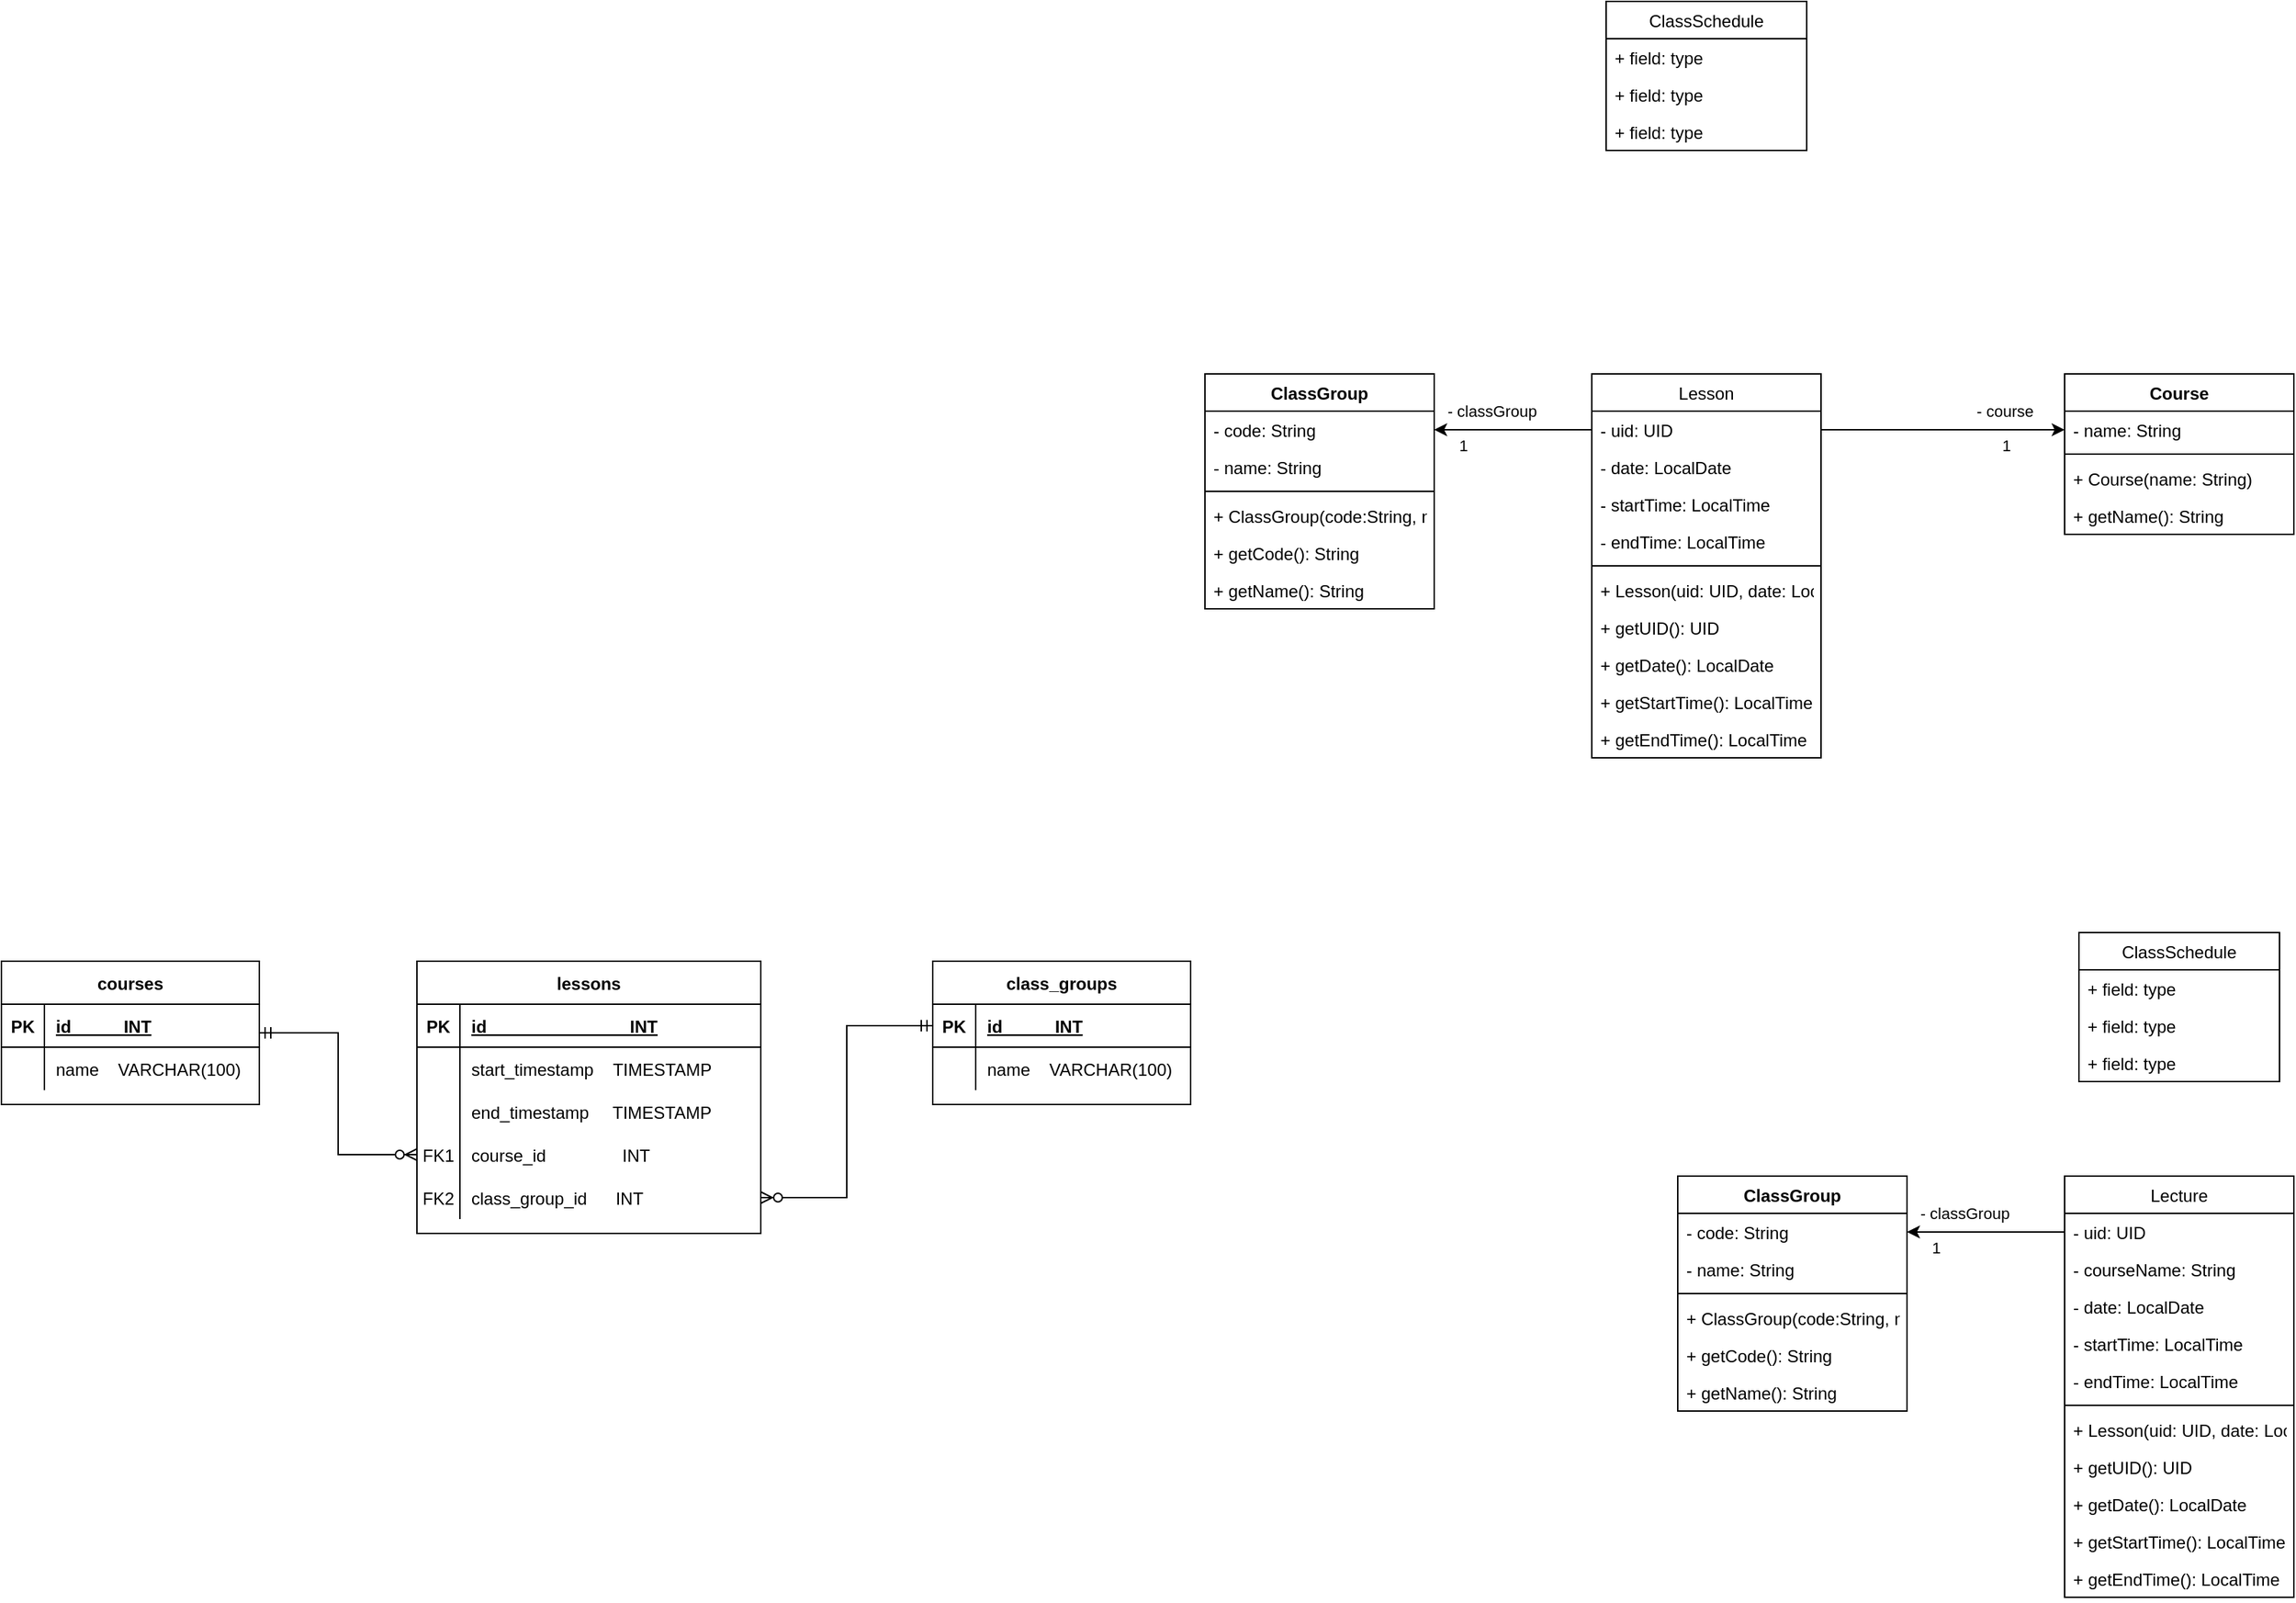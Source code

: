 <mxfile version="20.0.3" type="device"><diagram id="C5RBs43oDa-KdzZeNtuy" name="Page-1"><mxGraphModel dx="402" dy="725" grid="1" gridSize="10" guides="1" tooltips="1" connect="1" arrows="1" fold="1" page="1" pageScale="1" pageWidth="827" pageHeight="1169" math="0" shadow="0"><root><mxCell id="WIyWlLk6GJQsqaUBKTNV-0"/><mxCell id="WIyWlLk6GJQsqaUBKTNV-1" parent="WIyWlLk6GJQsqaUBKTNV-0"/><mxCell id="zkfFHV4jXpPFQw0GAbJ--6" value="Lesson" style="swimlane;fontStyle=0;align=center;verticalAlign=top;childLayout=stackLayout;horizontal=1;startSize=26;horizontalStack=0;resizeParent=1;resizeLast=0;collapsible=1;marginBottom=0;rounded=0;shadow=0;strokeWidth=1;" parent="WIyWlLk6GJQsqaUBKTNV-1" vertex="1"><mxGeometry x="1150" y="270" width="160" height="268" as="geometry"><mxRectangle x="130" y="380" width="160" height="26" as="alternateBounds"/></mxGeometry></mxCell><mxCell id="zkfFHV4jXpPFQw0GAbJ--7" value="- uid: UID" style="text;align=left;verticalAlign=top;spacingLeft=4;spacingRight=4;overflow=hidden;rotatable=0;points=[[0,0.5],[1,0.5]];portConstraint=eastwest;" parent="zkfFHV4jXpPFQw0GAbJ--6" vertex="1"><mxGeometry y="26" width="160" height="26" as="geometry"/></mxCell><mxCell id="zkfFHV4jXpPFQw0GAbJ--8" value="- date: LocalDate" style="text;align=left;verticalAlign=top;spacingLeft=4;spacingRight=4;overflow=hidden;rotatable=0;points=[[0,0.5],[1,0.5]];portConstraint=eastwest;rounded=0;shadow=0;html=0;" parent="zkfFHV4jXpPFQw0GAbJ--6" vertex="1"><mxGeometry y="52" width="160" height="26" as="geometry"/></mxCell><mxCell id="J8zy-7SwyeOu5wk4z5xW-4" value="- startTime: LocalTime" style="text;align=left;verticalAlign=top;spacingLeft=4;spacingRight=4;overflow=hidden;rotatable=0;points=[[0,0.5],[1,0.5]];portConstraint=eastwest;rounded=0;shadow=0;html=0;" parent="zkfFHV4jXpPFQw0GAbJ--6" vertex="1"><mxGeometry y="78" width="160" height="26" as="geometry"/></mxCell><mxCell id="J8zy-7SwyeOu5wk4z5xW-5" value="- endTime: LocalTime" style="text;align=left;verticalAlign=top;spacingLeft=4;spacingRight=4;overflow=hidden;rotatable=0;points=[[0,0.5],[1,0.5]];portConstraint=eastwest;rounded=0;shadow=0;html=0;" parent="zkfFHV4jXpPFQw0GAbJ--6" vertex="1"><mxGeometry y="104" width="160" height="26" as="geometry"/></mxCell><mxCell id="zkfFHV4jXpPFQw0GAbJ--9" value="" style="line;html=1;strokeWidth=1;align=left;verticalAlign=middle;spacingTop=-1;spacingLeft=3;spacingRight=3;rotatable=0;labelPosition=right;points=[];portConstraint=eastwest;" parent="zkfFHV4jXpPFQw0GAbJ--6" vertex="1"><mxGeometry y="130" width="160" height="8" as="geometry"/></mxCell><mxCell id="J8zy-7SwyeOu5wk4z5xW-35" value="+ Lesson(uid: UID, date: LocalDate, startTime: LocalTime, endTime: LocalTime)" style="text;align=left;verticalAlign=top;spacingLeft=4;spacingRight=4;overflow=hidden;rotatable=0;points=[[0,0.5],[1,0.5]];portConstraint=eastwest;" parent="zkfFHV4jXpPFQw0GAbJ--6" vertex="1"><mxGeometry y="138" width="160" height="26" as="geometry"/></mxCell><mxCell id="J8zy-7SwyeOu5wk4z5xW-19" value="+ getUID(): UID" style="text;align=left;verticalAlign=top;spacingLeft=4;spacingRight=4;overflow=hidden;rotatable=0;points=[[0,0.5],[1,0.5]];portConstraint=eastwest;" parent="zkfFHV4jXpPFQw0GAbJ--6" vertex="1"><mxGeometry y="164" width="160" height="26" as="geometry"/></mxCell><mxCell id="J8zy-7SwyeOu5wk4z5xW-6" value="+ getDate(): LocalDate" style="text;align=left;verticalAlign=top;spacingLeft=4;spacingRight=4;overflow=hidden;rotatable=0;points=[[0,0.5],[1,0.5]];portConstraint=eastwest;" parent="zkfFHV4jXpPFQw0GAbJ--6" vertex="1"><mxGeometry y="190" width="160" height="26" as="geometry"/></mxCell><mxCell id="J8zy-7SwyeOu5wk4z5xW-7" value="+ getStartTime(): LocalTime" style="text;align=left;verticalAlign=top;spacingLeft=4;spacingRight=4;overflow=hidden;rotatable=0;points=[[0,0.5],[1,0.5]];portConstraint=eastwest;" parent="zkfFHV4jXpPFQw0GAbJ--6" vertex="1"><mxGeometry y="216" width="160" height="26" as="geometry"/></mxCell><mxCell id="J8zy-7SwyeOu5wk4z5xW-8" value="+ getEndTime(): LocalTime" style="text;align=left;verticalAlign=top;spacingLeft=4;spacingRight=4;overflow=hidden;rotatable=0;points=[[0,0.5],[1,0.5]];portConstraint=eastwest;" parent="zkfFHV4jXpPFQw0GAbJ--6" vertex="1"><mxGeometry y="242" width="160" height="26" as="geometry"/></mxCell><mxCell id="J8zy-7SwyeOu5wk4z5xW-9" value="Course" style="swimlane;fontStyle=1;align=center;verticalAlign=top;childLayout=stackLayout;horizontal=1;startSize=26;horizontalStack=0;resizeParent=1;resizeParentMax=0;resizeLast=0;collapsible=1;marginBottom=0;" parent="WIyWlLk6GJQsqaUBKTNV-1" vertex="1"><mxGeometry x="1480" y="270" width="160" height="112" as="geometry"/></mxCell><mxCell id="J8zy-7SwyeOu5wk4z5xW-10" value="- name: String" style="text;strokeColor=none;fillColor=none;align=left;verticalAlign=top;spacingLeft=4;spacingRight=4;overflow=hidden;rotatable=0;points=[[0,0.5],[1,0.5]];portConstraint=eastwest;" parent="J8zy-7SwyeOu5wk4z5xW-9" vertex="1"><mxGeometry y="26" width="160" height="26" as="geometry"/></mxCell><mxCell id="J8zy-7SwyeOu5wk4z5xW-11" value="" style="line;strokeWidth=1;fillColor=none;align=left;verticalAlign=middle;spacingTop=-1;spacingLeft=3;spacingRight=3;rotatable=0;labelPosition=right;points=[];portConstraint=eastwest;" parent="J8zy-7SwyeOu5wk4z5xW-9" vertex="1"><mxGeometry y="52" width="160" height="8" as="geometry"/></mxCell><mxCell id="J8zy-7SwyeOu5wk4z5xW-36" value="+ Course(name: String)" style="text;strokeColor=none;fillColor=none;align=left;verticalAlign=top;spacingLeft=4;spacingRight=4;overflow=hidden;rotatable=0;points=[[0,0.5],[1,0.5]];portConstraint=eastwest;" parent="J8zy-7SwyeOu5wk4z5xW-9" vertex="1"><mxGeometry y="60" width="160" height="26" as="geometry"/></mxCell><mxCell id="J8zy-7SwyeOu5wk4z5xW-12" value="+ getName(): String" style="text;strokeColor=none;fillColor=none;align=left;verticalAlign=top;spacingLeft=4;spacingRight=4;overflow=hidden;rotatable=0;points=[[0,0.5],[1,0.5]];portConstraint=eastwest;" parent="J8zy-7SwyeOu5wk4z5xW-9" vertex="1"><mxGeometry y="86" width="160" height="26" as="geometry"/></mxCell><mxCell id="J8zy-7SwyeOu5wk4z5xW-15" style="edgeStyle=orthogonalEdgeStyle;rounded=0;orthogonalLoop=1;jettySize=auto;html=1;exitX=1;exitY=0.5;exitDx=0;exitDy=0;entryX=0;entryY=0.5;entryDx=0;entryDy=0;" parent="WIyWlLk6GJQsqaUBKTNV-1" source="zkfFHV4jXpPFQw0GAbJ--7" target="J8zy-7SwyeOu5wk4z5xW-10" edge="1"><mxGeometry relative="1" as="geometry"/></mxCell><mxCell id="J8zy-7SwyeOu5wk4z5xW-16" value="- course" style="edgeLabel;html=1;align=center;verticalAlign=middle;resizable=0;points=[];" parent="J8zy-7SwyeOu5wk4z5xW-15" vertex="1" connectable="0"><mxGeometry x="-0.187" relative="1" as="geometry"><mxPoint x="59" y="-13" as="offset"/></mxGeometry></mxCell><mxCell id="J8zy-7SwyeOu5wk4z5xW-17" value="1" style="edgeLabel;html=1;align=center;verticalAlign=middle;resizable=0;points=[];" parent="J8zy-7SwyeOu5wk4z5xW-15" vertex="1" connectable="0"><mxGeometry x="-0.173" y="-1" relative="1" as="geometry"><mxPoint x="58" y="10" as="offset"/></mxGeometry></mxCell><mxCell id="J8zy-7SwyeOu5wk4z5xW-28" value="ClassGroup" style="swimlane;fontStyle=1;align=center;verticalAlign=top;childLayout=stackLayout;horizontal=1;startSize=26;horizontalStack=0;resizeParent=1;resizeParentMax=0;resizeLast=0;collapsible=1;marginBottom=0;" parent="WIyWlLk6GJQsqaUBKTNV-1" vertex="1"><mxGeometry x="880" y="270" width="160" height="164" as="geometry"/></mxCell><mxCell id="J8zy-7SwyeOu5wk4z5xW-32" value="- code: String" style="text;strokeColor=none;fillColor=none;align=left;verticalAlign=top;spacingLeft=4;spacingRight=4;overflow=hidden;rotatable=0;points=[[0,0.5],[1,0.5]];portConstraint=eastwest;" parent="J8zy-7SwyeOu5wk4z5xW-28" vertex="1"><mxGeometry y="26" width="160" height="26" as="geometry"/></mxCell><mxCell id="J8zy-7SwyeOu5wk4z5xW-26" value="- name: String" style="text;strokeColor=none;fillColor=none;align=left;verticalAlign=top;spacingLeft=4;spacingRight=4;overflow=hidden;rotatable=0;points=[[0,0.5],[1,0.5]];portConstraint=eastwest;" parent="J8zy-7SwyeOu5wk4z5xW-28" vertex="1"><mxGeometry y="52" width="160" height="26" as="geometry"/></mxCell><mxCell id="J8zy-7SwyeOu5wk4z5xW-30" value="" style="line;strokeWidth=1;fillColor=none;align=left;verticalAlign=middle;spacingTop=-1;spacingLeft=3;spacingRight=3;rotatable=0;labelPosition=right;points=[];portConstraint=eastwest;" parent="J8zy-7SwyeOu5wk4z5xW-28" vertex="1"><mxGeometry y="78" width="160" height="8" as="geometry"/></mxCell><mxCell id="J8zy-7SwyeOu5wk4z5xW-37" value="+ ClassGroup(code:String, name: String)" style="text;strokeColor=none;fillColor=none;align=left;verticalAlign=top;spacingLeft=4;spacingRight=4;overflow=hidden;rotatable=0;points=[[0,0.5],[1,0.5]];portConstraint=eastwest;" parent="J8zy-7SwyeOu5wk4z5xW-28" vertex="1"><mxGeometry y="86" width="160" height="26" as="geometry"/></mxCell><mxCell id="J8zy-7SwyeOu5wk4z5xW-31" value="+ getCode(): String" style="text;strokeColor=none;fillColor=none;align=left;verticalAlign=top;spacingLeft=4;spacingRight=4;overflow=hidden;rotatable=0;points=[[0,0.5],[1,0.5]];portConstraint=eastwest;" parent="J8zy-7SwyeOu5wk4z5xW-28" vertex="1"><mxGeometry y="112" width="160" height="26" as="geometry"/></mxCell><mxCell id="J8zy-7SwyeOu5wk4z5xW-33" value="+ getName(): String" style="text;strokeColor=none;fillColor=none;align=left;verticalAlign=top;spacingLeft=4;spacingRight=4;overflow=hidden;rotatable=0;points=[[0,0.5],[1,0.5]];portConstraint=eastwest;" parent="J8zy-7SwyeOu5wk4z5xW-28" vertex="1"><mxGeometry y="138" width="160" height="26" as="geometry"/></mxCell><mxCell id="J8zy-7SwyeOu5wk4z5xW-34" style="edgeStyle=orthogonalEdgeStyle;rounded=0;orthogonalLoop=1;jettySize=auto;html=1;exitX=0;exitY=0.5;exitDx=0;exitDy=0;entryX=1;entryY=0.5;entryDx=0;entryDy=0;" parent="WIyWlLk6GJQsqaUBKTNV-1" source="zkfFHV4jXpPFQw0GAbJ--7" target="J8zy-7SwyeOu5wk4z5xW-32" edge="1"><mxGeometry relative="1" as="geometry"/></mxCell><mxCell id="H5cCQecDqehWFjfF7Ury-0" value="- classGroup" style="edgeLabel;html=1;align=center;verticalAlign=middle;resizable=0;points=[];" parent="J8zy-7SwyeOu5wk4z5xW-34" vertex="1" connectable="0"><mxGeometry x="0.2" y="1" relative="1" as="geometry"><mxPoint x="-4" y="-14" as="offset"/></mxGeometry></mxCell><mxCell id="H5cCQecDqehWFjfF7Ury-1" value="1" style="edgeLabel;html=1;align=center;verticalAlign=middle;resizable=0;points=[];" parent="J8zy-7SwyeOu5wk4z5xW-34" vertex="1" connectable="0"><mxGeometry x="0.236" y="1" relative="1" as="geometry"><mxPoint x="-22" y="10" as="offset"/></mxGeometry></mxCell><mxCell id="H5cCQecDqehWFjfF7Ury-2" value="ClassSchedule" style="swimlane;fontStyle=0;childLayout=stackLayout;horizontal=1;startSize=26;fillColor=none;horizontalStack=0;resizeParent=1;resizeParentMax=0;resizeLast=0;collapsible=1;marginBottom=0;" parent="WIyWlLk6GJQsqaUBKTNV-1" vertex="1"><mxGeometry x="1160" y="10" width="140" height="104" as="geometry"/></mxCell><mxCell id="H5cCQecDqehWFjfF7Ury-3" value="+ field: type" style="text;strokeColor=none;fillColor=none;align=left;verticalAlign=top;spacingLeft=4;spacingRight=4;overflow=hidden;rotatable=0;points=[[0,0.5],[1,0.5]];portConstraint=eastwest;" parent="H5cCQecDqehWFjfF7Ury-2" vertex="1"><mxGeometry y="26" width="140" height="26" as="geometry"/></mxCell><mxCell id="H5cCQecDqehWFjfF7Ury-4" value="+ field: type" style="text;strokeColor=none;fillColor=none;align=left;verticalAlign=top;spacingLeft=4;spacingRight=4;overflow=hidden;rotatable=0;points=[[0,0.5],[1,0.5]];portConstraint=eastwest;" parent="H5cCQecDqehWFjfF7Ury-2" vertex="1"><mxGeometry y="52" width="140" height="26" as="geometry"/></mxCell><mxCell id="H5cCQecDqehWFjfF7Ury-5" value="+ field: type" style="text;strokeColor=none;fillColor=none;align=left;verticalAlign=top;spacingLeft=4;spacingRight=4;overflow=hidden;rotatable=0;points=[[0,0.5],[1,0.5]];portConstraint=eastwest;" parent="H5cCQecDqehWFjfF7Ury-2" vertex="1"><mxGeometry y="78" width="140" height="26" as="geometry"/></mxCell><mxCell id="H5cCQecDqehWFjfF7Ury-6" value="Lecture" style="swimlane;fontStyle=0;align=center;verticalAlign=top;childLayout=stackLayout;horizontal=1;startSize=26;horizontalStack=0;resizeParent=1;resizeLast=0;collapsible=1;marginBottom=0;rounded=0;shadow=0;strokeWidth=1;" parent="WIyWlLk6GJQsqaUBKTNV-1" vertex="1"><mxGeometry x="1480" y="830" width="160" height="294" as="geometry"><mxRectangle x="130" y="380" width="160" height="26" as="alternateBounds"/></mxGeometry></mxCell><mxCell id="H5cCQecDqehWFjfF7Ury-7" value="- uid: UID" style="text;align=left;verticalAlign=top;spacingLeft=4;spacingRight=4;overflow=hidden;rotatable=0;points=[[0,0.5],[1,0.5]];portConstraint=eastwest;" parent="H5cCQecDqehWFjfF7Ury-6" vertex="1"><mxGeometry y="26" width="160" height="26" as="geometry"/></mxCell><mxCell id="H5cCQecDqehWFjfF7Ury-39" value="- courseName: String" style="text;align=left;verticalAlign=top;spacingLeft=4;spacingRight=4;overflow=hidden;rotatable=0;points=[[0,0.5],[1,0.5]];portConstraint=eastwest;" parent="H5cCQecDqehWFjfF7Ury-6" vertex="1"><mxGeometry y="52" width="160" height="26" as="geometry"/></mxCell><mxCell id="H5cCQecDqehWFjfF7Ury-8" value="- date: LocalDate" style="text;align=left;verticalAlign=top;spacingLeft=4;spacingRight=4;overflow=hidden;rotatable=0;points=[[0,0.5],[1,0.5]];portConstraint=eastwest;rounded=0;shadow=0;html=0;" parent="H5cCQecDqehWFjfF7Ury-6" vertex="1"><mxGeometry y="78" width="160" height="26" as="geometry"/></mxCell><mxCell id="H5cCQecDqehWFjfF7Ury-9" value="- startTime: LocalTime" style="text;align=left;verticalAlign=top;spacingLeft=4;spacingRight=4;overflow=hidden;rotatable=0;points=[[0,0.5],[1,0.5]];portConstraint=eastwest;rounded=0;shadow=0;html=0;" parent="H5cCQecDqehWFjfF7Ury-6" vertex="1"><mxGeometry y="104" width="160" height="26" as="geometry"/></mxCell><mxCell id="H5cCQecDqehWFjfF7Ury-10" value="- endTime: LocalTime" style="text;align=left;verticalAlign=top;spacingLeft=4;spacingRight=4;overflow=hidden;rotatable=0;points=[[0,0.5],[1,0.5]];portConstraint=eastwest;rounded=0;shadow=0;html=0;" parent="H5cCQecDqehWFjfF7Ury-6" vertex="1"><mxGeometry y="130" width="160" height="26" as="geometry"/></mxCell><mxCell id="H5cCQecDqehWFjfF7Ury-11" value="" style="line;html=1;strokeWidth=1;align=left;verticalAlign=middle;spacingTop=-1;spacingLeft=3;spacingRight=3;rotatable=0;labelPosition=right;points=[];portConstraint=eastwest;" parent="H5cCQecDqehWFjfF7Ury-6" vertex="1"><mxGeometry y="156" width="160" height="8" as="geometry"/></mxCell><mxCell id="H5cCQecDqehWFjfF7Ury-12" value="+ Lesson(uid: UID, date: LocalDate, startTime: LocalTime, endTime: LocalTime)" style="text;align=left;verticalAlign=top;spacingLeft=4;spacingRight=4;overflow=hidden;rotatable=0;points=[[0,0.5],[1,0.5]];portConstraint=eastwest;" parent="H5cCQecDqehWFjfF7Ury-6" vertex="1"><mxGeometry y="164" width="160" height="26" as="geometry"/></mxCell><mxCell id="H5cCQecDqehWFjfF7Ury-13" value="+ getUID(): UID" style="text;align=left;verticalAlign=top;spacingLeft=4;spacingRight=4;overflow=hidden;rotatable=0;points=[[0,0.5],[1,0.5]];portConstraint=eastwest;" parent="H5cCQecDqehWFjfF7Ury-6" vertex="1"><mxGeometry y="190" width="160" height="26" as="geometry"/></mxCell><mxCell id="H5cCQecDqehWFjfF7Ury-14" value="+ getDate(): LocalDate" style="text;align=left;verticalAlign=top;spacingLeft=4;spacingRight=4;overflow=hidden;rotatable=0;points=[[0,0.5],[1,0.5]];portConstraint=eastwest;" parent="H5cCQecDqehWFjfF7Ury-6" vertex="1"><mxGeometry y="216" width="160" height="26" as="geometry"/></mxCell><mxCell id="H5cCQecDqehWFjfF7Ury-15" value="+ getStartTime(): LocalTime" style="text;align=left;verticalAlign=top;spacingLeft=4;spacingRight=4;overflow=hidden;rotatable=0;points=[[0,0.5],[1,0.5]];portConstraint=eastwest;" parent="H5cCQecDqehWFjfF7Ury-6" vertex="1"><mxGeometry y="242" width="160" height="26" as="geometry"/></mxCell><mxCell id="H5cCQecDqehWFjfF7Ury-16" value="+ getEndTime(): LocalTime" style="text;align=left;verticalAlign=top;spacingLeft=4;spacingRight=4;overflow=hidden;rotatable=0;points=[[0,0.5],[1,0.5]];portConstraint=eastwest;" parent="H5cCQecDqehWFjfF7Ury-6" vertex="1"><mxGeometry y="268" width="160" height="26" as="geometry"/></mxCell><mxCell id="H5cCQecDqehWFjfF7Ury-25" value="ClassGroup" style="swimlane;fontStyle=1;align=center;verticalAlign=top;childLayout=stackLayout;horizontal=1;startSize=26;horizontalStack=0;resizeParent=1;resizeParentMax=0;resizeLast=0;collapsible=1;marginBottom=0;" parent="WIyWlLk6GJQsqaUBKTNV-1" vertex="1"><mxGeometry x="1210" y="830" width="160" height="164" as="geometry"/></mxCell><mxCell id="H5cCQecDqehWFjfF7Ury-26" value="- code: String" style="text;strokeColor=none;fillColor=none;align=left;verticalAlign=top;spacingLeft=4;spacingRight=4;overflow=hidden;rotatable=0;points=[[0,0.5],[1,0.5]];portConstraint=eastwest;" parent="H5cCQecDqehWFjfF7Ury-25" vertex="1"><mxGeometry y="26" width="160" height="26" as="geometry"/></mxCell><mxCell id="H5cCQecDqehWFjfF7Ury-27" value="- name: String" style="text;strokeColor=none;fillColor=none;align=left;verticalAlign=top;spacingLeft=4;spacingRight=4;overflow=hidden;rotatable=0;points=[[0,0.5],[1,0.5]];portConstraint=eastwest;" parent="H5cCQecDqehWFjfF7Ury-25" vertex="1"><mxGeometry y="52" width="160" height="26" as="geometry"/></mxCell><mxCell id="H5cCQecDqehWFjfF7Ury-28" value="" style="line;strokeWidth=1;fillColor=none;align=left;verticalAlign=middle;spacingTop=-1;spacingLeft=3;spacingRight=3;rotatable=0;labelPosition=right;points=[];portConstraint=eastwest;" parent="H5cCQecDqehWFjfF7Ury-25" vertex="1"><mxGeometry y="78" width="160" height="8" as="geometry"/></mxCell><mxCell id="H5cCQecDqehWFjfF7Ury-29" value="+ ClassGroup(code:String, name: String)" style="text;strokeColor=none;fillColor=none;align=left;verticalAlign=top;spacingLeft=4;spacingRight=4;overflow=hidden;rotatable=0;points=[[0,0.5],[1,0.5]];portConstraint=eastwest;" parent="H5cCQecDqehWFjfF7Ury-25" vertex="1"><mxGeometry y="86" width="160" height="26" as="geometry"/></mxCell><mxCell id="H5cCQecDqehWFjfF7Ury-30" value="+ getCode(): String" style="text;strokeColor=none;fillColor=none;align=left;verticalAlign=top;spacingLeft=4;spacingRight=4;overflow=hidden;rotatable=0;points=[[0,0.5],[1,0.5]];portConstraint=eastwest;" parent="H5cCQecDqehWFjfF7Ury-25" vertex="1"><mxGeometry y="112" width="160" height="26" as="geometry"/></mxCell><mxCell id="H5cCQecDqehWFjfF7Ury-31" value="+ getName(): String" style="text;strokeColor=none;fillColor=none;align=left;verticalAlign=top;spacingLeft=4;spacingRight=4;overflow=hidden;rotatable=0;points=[[0,0.5],[1,0.5]];portConstraint=eastwest;" parent="H5cCQecDqehWFjfF7Ury-25" vertex="1"><mxGeometry y="138" width="160" height="26" as="geometry"/></mxCell><mxCell id="H5cCQecDqehWFjfF7Ury-32" style="edgeStyle=orthogonalEdgeStyle;rounded=0;orthogonalLoop=1;jettySize=auto;html=1;exitX=0;exitY=0.5;exitDx=0;exitDy=0;entryX=1;entryY=0.5;entryDx=0;entryDy=0;" parent="WIyWlLk6GJQsqaUBKTNV-1" source="H5cCQecDqehWFjfF7Ury-7" target="H5cCQecDqehWFjfF7Ury-26" edge="1"><mxGeometry relative="1" as="geometry"/></mxCell><mxCell id="H5cCQecDqehWFjfF7Ury-33" value="- classGroup" style="edgeLabel;html=1;align=center;verticalAlign=middle;resizable=0;points=[];" parent="H5cCQecDqehWFjfF7Ury-32" vertex="1" connectable="0"><mxGeometry x="0.2" y="1" relative="1" as="geometry"><mxPoint x="-4" y="-14" as="offset"/></mxGeometry></mxCell><mxCell id="H5cCQecDqehWFjfF7Ury-34" value="1" style="edgeLabel;html=1;align=center;verticalAlign=middle;resizable=0;points=[];" parent="H5cCQecDqehWFjfF7Ury-32" vertex="1" connectable="0"><mxGeometry x="0.236" y="1" relative="1" as="geometry"><mxPoint x="-22" y="10" as="offset"/></mxGeometry></mxCell><mxCell id="H5cCQecDqehWFjfF7Ury-35" value="ClassSchedule" style="swimlane;fontStyle=0;childLayout=stackLayout;horizontal=1;startSize=26;fillColor=none;horizontalStack=0;resizeParent=1;resizeParentMax=0;resizeLast=0;collapsible=1;marginBottom=0;" parent="WIyWlLk6GJQsqaUBKTNV-1" vertex="1"><mxGeometry x="1490" y="660" width="140" height="104" as="geometry"/></mxCell><mxCell id="H5cCQecDqehWFjfF7Ury-36" value="+ field: type" style="text;strokeColor=none;fillColor=none;align=left;verticalAlign=top;spacingLeft=4;spacingRight=4;overflow=hidden;rotatable=0;points=[[0,0.5],[1,0.5]];portConstraint=eastwest;" parent="H5cCQecDqehWFjfF7Ury-35" vertex="1"><mxGeometry y="26" width="140" height="26" as="geometry"/></mxCell><mxCell id="H5cCQecDqehWFjfF7Ury-37" value="+ field: type" style="text;strokeColor=none;fillColor=none;align=left;verticalAlign=top;spacingLeft=4;spacingRight=4;overflow=hidden;rotatable=0;points=[[0,0.5],[1,0.5]];portConstraint=eastwest;" parent="H5cCQecDqehWFjfF7Ury-35" vertex="1"><mxGeometry y="52" width="140" height="26" as="geometry"/></mxCell><mxCell id="H5cCQecDqehWFjfF7Ury-38" value="+ field: type" style="text;strokeColor=none;fillColor=none;align=left;verticalAlign=top;spacingLeft=4;spacingRight=4;overflow=hidden;rotatable=0;points=[[0,0.5],[1,0.5]];portConstraint=eastwest;" parent="H5cCQecDqehWFjfF7Ury-35" vertex="1"><mxGeometry y="78" width="140" height="26" as="geometry"/></mxCell><mxCell id="IdWlo411Y2-rvxP01gm9-13" value="lessons" style="shape=table;startSize=30;container=1;collapsible=1;childLayout=tableLayout;fixedRows=1;rowLines=0;fontStyle=1;align=center;resizeLast=1;" vertex="1" parent="WIyWlLk6GJQsqaUBKTNV-1"><mxGeometry x="330" y="680" width="240" height="190" as="geometry"/></mxCell><mxCell id="IdWlo411Y2-rvxP01gm9-14" value="" style="shape=tableRow;horizontal=0;startSize=0;swimlaneHead=0;swimlaneBody=0;fillColor=none;collapsible=0;dropTarget=0;points=[[0,0.5],[1,0.5]];portConstraint=eastwest;top=0;left=0;right=0;bottom=1;" vertex="1" parent="IdWlo411Y2-rvxP01gm9-13"><mxGeometry y="30" width="240" height="30" as="geometry"/></mxCell><mxCell id="IdWlo411Y2-rvxP01gm9-15" value="PK" style="shape=partialRectangle;connectable=0;fillColor=none;top=0;left=0;bottom=0;right=0;fontStyle=1;overflow=hidden;" vertex="1" parent="IdWlo411Y2-rvxP01gm9-14"><mxGeometry width="30" height="30" as="geometry"><mxRectangle width="30" height="30" as="alternateBounds"/></mxGeometry></mxCell><mxCell id="IdWlo411Y2-rvxP01gm9-16" value="id                              INT" style="shape=partialRectangle;connectable=0;fillColor=none;top=0;left=0;bottom=0;right=0;align=left;spacingLeft=6;fontStyle=5;overflow=hidden;" vertex="1" parent="IdWlo411Y2-rvxP01gm9-14"><mxGeometry x="30" width="210" height="30" as="geometry"><mxRectangle width="210" height="30" as="alternateBounds"/></mxGeometry></mxCell><mxCell id="IdWlo411Y2-rvxP01gm9-17" value="" style="shape=tableRow;horizontal=0;startSize=0;swimlaneHead=0;swimlaneBody=0;fillColor=none;collapsible=0;dropTarget=0;points=[[0,0.5],[1,0.5]];portConstraint=eastwest;top=0;left=0;right=0;bottom=0;" vertex="1" parent="IdWlo411Y2-rvxP01gm9-13"><mxGeometry y="60" width="240" height="30" as="geometry"/></mxCell><mxCell id="IdWlo411Y2-rvxP01gm9-18" value="" style="shape=partialRectangle;connectable=0;fillColor=none;top=0;left=0;bottom=0;right=0;editable=1;overflow=hidden;" vertex="1" parent="IdWlo411Y2-rvxP01gm9-17"><mxGeometry width="30" height="30" as="geometry"><mxRectangle width="30" height="30" as="alternateBounds"/></mxGeometry></mxCell><mxCell id="IdWlo411Y2-rvxP01gm9-19" value="start_timestamp    TIMESTAMP" style="shape=partialRectangle;connectable=0;fillColor=none;top=0;left=0;bottom=0;right=0;align=left;spacingLeft=6;overflow=hidden;" vertex="1" parent="IdWlo411Y2-rvxP01gm9-17"><mxGeometry x="30" width="210" height="30" as="geometry"><mxRectangle width="210" height="30" as="alternateBounds"/></mxGeometry></mxCell><mxCell id="IdWlo411Y2-rvxP01gm9-20" value="" style="shape=tableRow;horizontal=0;startSize=0;swimlaneHead=0;swimlaneBody=0;fillColor=none;collapsible=0;dropTarget=0;points=[[0,0.5],[1,0.5]];portConstraint=eastwest;top=0;left=0;right=0;bottom=0;" vertex="1" parent="IdWlo411Y2-rvxP01gm9-13"><mxGeometry y="90" width="240" height="30" as="geometry"/></mxCell><mxCell id="IdWlo411Y2-rvxP01gm9-21" value="" style="shape=partialRectangle;connectable=0;fillColor=none;top=0;left=0;bottom=0;right=0;editable=1;overflow=hidden;" vertex="1" parent="IdWlo411Y2-rvxP01gm9-20"><mxGeometry width="30" height="30" as="geometry"><mxRectangle width="30" height="30" as="alternateBounds"/></mxGeometry></mxCell><mxCell id="IdWlo411Y2-rvxP01gm9-22" value="end_timestamp     TIMESTAMP" style="shape=partialRectangle;connectable=0;fillColor=none;top=0;left=0;bottom=0;right=0;align=left;spacingLeft=6;overflow=hidden;" vertex="1" parent="IdWlo411Y2-rvxP01gm9-20"><mxGeometry x="30" width="210" height="30" as="geometry"><mxRectangle width="210" height="30" as="alternateBounds"/></mxGeometry></mxCell><mxCell id="IdWlo411Y2-rvxP01gm9-23" value="" style="shape=tableRow;horizontal=0;startSize=0;swimlaneHead=0;swimlaneBody=0;fillColor=none;collapsible=0;dropTarget=0;points=[[0,0.5],[1,0.5]];portConstraint=eastwest;top=0;left=0;right=0;bottom=0;" vertex="1" parent="IdWlo411Y2-rvxP01gm9-13"><mxGeometry y="120" width="240" height="30" as="geometry"/></mxCell><mxCell id="IdWlo411Y2-rvxP01gm9-24" value="FK1" style="shape=partialRectangle;connectable=0;fillColor=none;top=0;left=0;bottom=0;right=0;editable=1;overflow=hidden;" vertex="1" parent="IdWlo411Y2-rvxP01gm9-23"><mxGeometry width="30" height="30" as="geometry"><mxRectangle width="30" height="30" as="alternateBounds"/></mxGeometry></mxCell><mxCell id="IdWlo411Y2-rvxP01gm9-25" value="course_id                INT" style="shape=partialRectangle;connectable=0;fillColor=none;top=0;left=0;bottom=0;right=0;align=left;spacingLeft=6;overflow=hidden;" vertex="1" parent="IdWlo411Y2-rvxP01gm9-23"><mxGeometry x="30" width="210" height="30" as="geometry"><mxRectangle width="210" height="30" as="alternateBounds"/></mxGeometry></mxCell><mxCell id="IdWlo411Y2-rvxP01gm9-26" value="" style="shape=tableRow;horizontal=0;startSize=0;swimlaneHead=0;swimlaneBody=0;fillColor=none;collapsible=0;dropTarget=0;points=[[0,0.5],[1,0.5]];portConstraint=eastwest;top=0;left=0;right=0;bottom=0;" vertex="1" parent="IdWlo411Y2-rvxP01gm9-13"><mxGeometry y="150" width="240" height="30" as="geometry"/></mxCell><mxCell id="IdWlo411Y2-rvxP01gm9-27" value="FK2" style="shape=partialRectangle;connectable=0;fillColor=none;top=0;left=0;bottom=0;right=0;editable=1;overflow=hidden;" vertex="1" parent="IdWlo411Y2-rvxP01gm9-26"><mxGeometry width="30" height="30" as="geometry"><mxRectangle width="30" height="30" as="alternateBounds"/></mxGeometry></mxCell><mxCell id="IdWlo411Y2-rvxP01gm9-28" value="class_group_id      INT" style="shape=partialRectangle;connectable=0;fillColor=none;top=0;left=0;bottom=0;right=0;align=left;spacingLeft=6;overflow=hidden;" vertex="1" parent="IdWlo411Y2-rvxP01gm9-26"><mxGeometry x="30" width="210" height="30" as="geometry"><mxRectangle width="210" height="30" as="alternateBounds"/></mxGeometry></mxCell><mxCell id="IdWlo411Y2-rvxP01gm9-29" value="courses" style="shape=table;startSize=30;container=1;collapsible=1;childLayout=tableLayout;fixedRows=1;rowLines=0;fontStyle=1;align=center;resizeLast=1;" vertex="1" parent="WIyWlLk6GJQsqaUBKTNV-1"><mxGeometry x="40" y="680" width="180" height="100" as="geometry"/></mxCell><mxCell id="IdWlo411Y2-rvxP01gm9-30" value="" style="shape=tableRow;horizontal=0;startSize=0;swimlaneHead=0;swimlaneBody=0;fillColor=none;collapsible=0;dropTarget=0;points=[[0,0.5],[1,0.5]];portConstraint=eastwest;top=0;left=0;right=0;bottom=1;" vertex="1" parent="IdWlo411Y2-rvxP01gm9-29"><mxGeometry y="30" width="180" height="30" as="geometry"/></mxCell><mxCell id="IdWlo411Y2-rvxP01gm9-31" value="PK" style="shape=partialRectangle;connectable=0;fillColor=none;top=0;left=0;bottom=0;right=0;fontStyle=1;overflow=hidden;" vertex="1" parent="IdWlo411Y2-rvxP01gm9-30"><mxGeometry width="30" height="30" as="geometry"><mxRectangle width="30" height="30" as="alternateBounds"/></mxGeometry></mxCell><mxCell id="IdWlo411Y2-rvxP01gm9-32" value="id           INT" style="shape=partialRectangle;connectable=0;fillColor=none;top=0;left=0;bottom=0;right=0;align=left;spacingLeft=6;fontStyle=5;overflow=hidden;" vertex="1" parent="IdWlo411Y2-rvxP01gm9-30"><mxGeometry x="30" width="150" height="30" as="geometry"><mxRectangle width="150" height="30" as="alternateBounds"/></mxGeometry></mxCell><mxCell id="IdWlo411Y2-rvxP01gm9-33" value="" style="shape=tableRow;horizontal=0;startSize=0;swimlaneHead=0;swimlaneBody=0;fillColor=none;collapsible=0;dropTarget=0;points=[[0,0.5],[1,0.5]];portConstraint=eastwest;top=0;left=0;right=0;bottom=0;" vertex="1" parent="IdWlo411Y2-rvxP01gm9-29"><mxGeometry y="60" width="180" height="30" as="geometry"/></mxCell><mxCell id="IdWlo411Y2-rvxP01gm9-34" value="" style="shape=partialRectangle;connectable=0;fillColor=none;top=0;left=0;bottom=0;right=0;editable=1;overflow=hidden;" vertex="1" parent="IdWlo411Y2-rvxP01gm9-33"><mxGeometry width="30" height="30" as="geometry"><mxRectangle width="30" height="30" as="alternateBounds"/></mxGeometry></mxCell><mxCell id="IdWlo411Y2-rvxP01gm9-35" value="name    VARCHAR(100)" style="shape=partialRectangle;connectable=0;fillColor=none;top=0;left=0;bottom=0;right=0;align=left;spacingLeft=6;overflow=hidden;" vertex="1" parent="IdWlo411Y2-rvxP01gm9-33"><mxGeometry x="30" width="150" height="30" as="geometry"><mxRectangle width="150" height="30" as="alternateBounds"/></mxGeometry></mxCell><mxCell id="IdWlo411Y2-rvxP01gm9-45" value="" style="fontSize=12;html=1;endArrow=ERzeroToMany;startArrow=ERmandOne;rounded=0;exitX=1;exitY=0.5;exitDx=0;exitDy=0;entryX=0;entryY=0.5;entryDx=0;entryDy=0;edgeStyle=orthogonalEdgeStyle;" edge="1" parent="WIyWlLk6GJQsqaUBKTNV-1" source="IdWlo411Y2-rvxP01gm9-29" target="IdWlo411Y2-rvxP01gm9-23"><mxGeometry width="100" height="100" relative="1" as="geometry"><mxPoint x="430" y="560" as="sourcePoint"/><mxPoint x="460" y="650" as="targetPoint"/></mxGeometry></mxCell><mxCell id="IdWlo411Y2-rvxP01gm9-46" value="class_groups" style="shape=table;startSize=30;container=1;collapsible=1;childLayout=tableLayout;fixedRows=1;rowLines=0;fontStyle=1;align=center;resizeLast=1;" vertex="1" parent="WIyWlLk6GJQsqaUBKTNV-1"><mxGeometry x="690" y="680" width="180" height="100" as="geometry"/></mxCell><mxCell id="IdWlo411Y2-rvxP01gm9-47" value="" style="shape=tableRow;horizontal=0;startSize=0;swimlaneHead=0;swimlaneBody=0;fillColor=none;collapsible=0;dropTarget=0;points=[[0,0.5],[1,0.5]];portConstraint=eastwest;top=0;left=0;right=0;bottom=1;" vertex="1" parent="IdWlo411Y2-rvxP01gm9-46"><mxGeometry y="30" width="180" height="30" as="geometry"/></mxCell><mxCell id="IdWlo411Y2-rvxP01gm9-48" value="PK" style="shape=partialRectangle;connectable=0;fillColor=none;top=0;left=0;bottom=0;right=0;fontStyle=1;overflow=hidden;" vertex="1" parent="IdWlo411Y2-rvxP01gm9-47"><mxGeometry width="30" height="30" as="geometry"><mxRectangle width="30" height="30" as="alternateBounds"/></mxGeometry></mxCell><mxCell id="IdWlo411Y2-rvxP01gm9-49" value="id           INT" style="shape=partialRectangle;connectable=0;fillColor=none;top=0;left=0;bottom=0;right=0;align=left;spacingLeft=6;fontStyle=5;overflow=hidden;" vertex="1" parent="IdWlo411Y2-rvxP01gm9-47"><mxGeometry x="30" width="150" height="30" as="geometry"><mxRectangle width="150" height="30" as="alternateBounds"/></mxGeometry></mxCell><mxCell id="IdWlo411Y2-rvxP01gm9-50" value="" style="shape=tableRow;horizontal=0;startSize=0;swimlaneHead=0;swimlaneBody=0;fillColor=none;collapsible=0;dropTarget=0;points=[[0,0.5],[1,0.5]];portConstraint=eastwest;top=0;left=0;right=0;bottom=0;" vertex="1" parent="IdWlo411Y2-rvxP01gm9-46"><mxGeometry y="60" width="180" height="30" as="geometry"/></mxCell><mxCell id="IdWlo411Y2-rvxP01gm9-51" value="" style="shape=partialRectangle;connectable=0;fillColor=none;top=0;left=0;bottom=0;right=0;editable=1;overflow=hidden;" vertex="1" parent="IdWlo411Y2-rvxP01gm9-50"><mxGeometry width="30" height="30" as="geometry"><mxRectangle width="30" height="30" as="alternateBounds"/></mxGeometry></mxCell><mxCell id="IdWlo411Y2-rvxP01gm9-52" value="name    VARCHAR(100)" style="shape=partialRectangle;connectable=0;fillColor=none;top=0;left=0;bottom=0;right=0;align=left;spacingLeft=6;overflow=hidden;" vertex="1" parent="IdWlo411Y2-rvxP01gm9-50"><mxGeometry x="30" width="150" height="30" as="geometry"><mxRectangle width="150" height="30" as="alternateBounds"/></mxGeometry></mxCell><mxCell id="IdWlo411Y2-rvxP01gm9-54" value="" style="fontSize=12;html=1;endArrow=ERzeroToMany;startArrow=ERmandOne;rounded=0;exitX=0;exitY=0.5;exitDx=0;exitDy=0;edgeStyle=orthogonalEdgeStyle;entryX=1;entryY=0.5;entryDx=0;entryDy=0;" edge="1" parent="WIyWlLk6GJQsqaUBKTNV-1" source="IdWlo411Y2-rvxP01gm9-47" target="IdWlo411Y2-rvxP01gm9-26"><mxGeometry width="100" height="100" relative="1" as="geometry"><mxPoint x="600" y="570" as="sourcePoint"/><mxPoint x="590" y="680" as="targetPoint"/></mxGeometry></mxCell></root></mxGraphModel></diagram></mxfile>
